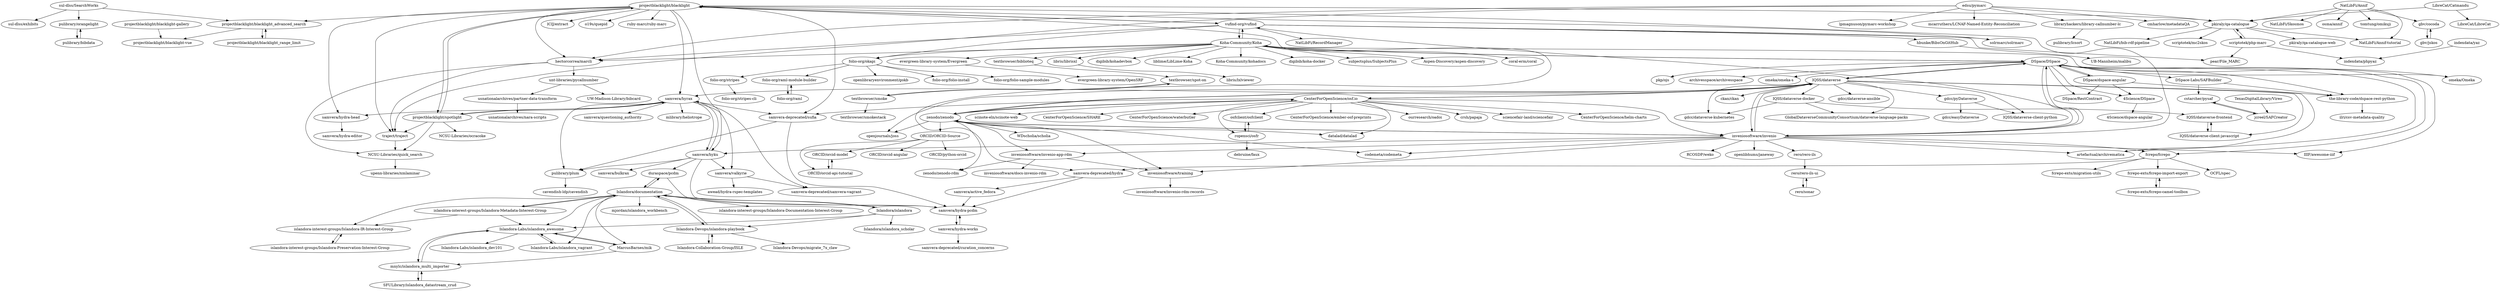 digraph G {
"sul-dlss/SearchWorks" -> "sul-dlss/exhibits"
"sul-dlss/SearchWorks" -> "projectblacklight/blacklight_advanced_search"
"sul-dlss/SearchWorks" -> "pulibrary/orangelight"
"CenterForOpenScience/osf.io" -> "CenterForOpenScience/SHARE"
"CenterForOpenScience/osf.io" -> "IQSS/dataverse"
"CenterForOpenScience/osf.io" -> "CenterForOpenScience/waterbutler"
"CenterForOpenScience/osf.io" -> "zenodo/zenodo"
"CenterForOpenScience/osf.io" -> "osfclient/osfclient"
"CenterForOpenScience/osf.io" -> "inveniosoftware/invenio"
"CenterForOpenScience/osf.io" -> "ropensci/osfr"
"CenterForOpenScience/osf.io" -> "CenterForOpenScience/ember-osf-preprints"
"CenterForOpenScience/osf.io" -> "datalad/datalad" ["e"=1]
"CenterForOpenScience/osf.io" -> "ourresearch/oadoi" ["e"=1]
"CenterForOpenScience/osf.io" -> "crsh/papaja" ["e"=1]
"CenterForOpenScience/osf.io" -> "samvera-deprecated/sufia"
"CenterForOpenScience/osf.io" -> "sciencefair-land/sciencefair" ["e"=1]
"CenterForOpenScience/osf.io" -> "CenterForOpenScience/helm-charts"
"CenterForOpenScience/osf.io" -> "scinote-eln/scinote-web" ["e"=1]
"IQSS/dataverse" -> "IQSS/dataverse-docker"
"IQSS/dataverse" -> "gdcc/pyDataverse"
"IQSS/dataverse" -> "CenterForOpenScience/osf.io"
"IQSS/dataverse" -> "inveniosoftware/invenio"
"IQSS/dataverse" -> "ckan/ckan" ["e"=1]
"IQSS/dataverse" -> "zenodo/zenodo"
"IQSS/dataverse" -> "gdcc/dataverse-kubernetes"
"IQSS/dataverse" -> "artefactual/archivematica" ["e"=1]
"IQSS/dataverse" -> "gdcc/dataverse-ansible"
"IQSS/dataverse" -> "GlobalDataverseCommunityConsortium/dataverse-language-packs"
"IQSS/dataverse" -> "IQSS/dataverse-client-python"
"IQSS/dataverse" -> "DSpace/DSpace"
"IQSS/dataverse" -> "IQSS/dataverse-client-javascript"
"IQSS/dataverse" -> "samvera/hyrax"
"IQSS/dataverse" -> "openjournals/joss" ["e"=1]
"rero/sonar" -> "rero/rero-ils-ui"
"NatLibFi/Annif" -> "NatLibFi/Annif-tutorial"
"NatLibFi/Annif" -> "NatLibFi/Skosmos" ["e"=1]
"NatLibFi/Annif" -> "pkiraly/qa-catalogue"
"NatLibFi/Annif" -> "osma/annif"
"NatLibFi/Annif" -> "tomtung/omikuji" ["e"=1]
"NatLibFi/Annif" -> "gbv/cocoda"
"IQSS/dataverse-docker" -> "gdcc/dataverse-kubernetes"
"IQSS/dataverse-docker" -> "GlobalDataverseCommunityConsortium/dataverse-language-packs"
"IQSS/dataverse-docker" -> "IQSS/dataverse-frontend"
"samvera/hydra-head" -> "samvera/hydra-editor"
"vufind-org/vufind" -> "NatLibFi/RecordManager"
"vufind-org/vufind" -> "projectblacklight/blacklight"
"vufind-org/vufind" -> "solrmarc/solrmarc"
"vufind-org/vufind" -> "folio-org/okapi"
"vufind-org/vufind" -> "Koha-Community/Koha"
"vufind-org/vufind" -> "hectorcorrea/marcli"
"vufind-org/vufind" -> "hbunke/BibsOnGitHub"
"vufind-org/vufind" -> "pear/File_MARC"
"projectblacklight/spotlight" -> "projectblacklight/blacklight"
"projectblacklight/spotlight" -> "NCSU-Libraries/ocracoke"
"projectblacklight/spotlight" -> "NCSU-Libraries/quick_search"
"projectblacklight/spotlight" -> "samvera/hyrax"
"projectblacklight/spotlight" -> "traject/traject"
"Islandora/islandora" -> "Islandora/documentation"
"Islandora/islandora" -> "Islandora/islandora_scholar"
"Islandora/islandora" -> "Islandora-Labs/islandora_awesome"
"Islandora/islandora" -> "Islandora-Devops/islandora-playbook"
"traject/traject" -> "NCSU-Libraries/quick_search"
"inveniosoftware/invenio-app-rdm" -> "inveniosoftware/docs-invenio-rdm"
"inveniosoftware/invenio-app-rdm" -> "zenodo/zenodo-rdm"
"inveniosoftware/invenio-app-rdm" -> "inveniosoftware/training"
"folio-org/stripes" -> "folio-org/stripes-cli"
"gbv/cocoda" -> "gbv/jskos"
"evergreen-library-system/Evergreen" -> "evergreen-library-system/OpenSRF"
"gdcc/pyDataverse" -> "gdcc/easyDataverse"
"gdcc/pyDataverse" -> "IQSS/dataverse-client-python"
"islandora-interest-groups/Islandora-Preservation-Interest-Group" -> "islandora-interest-groups/Islandora-IR-Interest-Group"
"projectblacklight/blacklight-gallery" -> "projectblacklight/blacklight-vue"
"DSpace-Labs/SAFBuilder" -> "cstarcher/pysaf"
"DSpace-Labs/SAFBuilder" -> "the-library-code/dspace-rest-python"
"inveniosoftware/invenio" -> "zenodo/zenodo"
"inveniosoftware/invenio" -> "inveniosoftware/invenio-app-rdm"
"inveniosoftware/invenio" -> "inveniosoftware/training"
"inveniosoftware/invenio" -> "samvera/hyku"
"inveniosoftware/invenio" -> "RCOSDP/weko"
"inveniosoftware/invenio" -> "codemeta/codemeta" ["e"=1]
"inveniosoftware/invenio" -> "DSpace/DSpace"
"inveniosoftware/invenio" -> "vufind-org/vufind"
"inveniosoftware/invenio" -> "fcrepo/fcrepo"
"inveniosoftware/invenio" -> "openlibhums/janeway" ["e"=1]
"inveniosoftware/invenio" -> "artefactual/archivematica" ["e"=1]
"inveniosoftware/invenio" -> "IIIF/awesome-iiif" ["e"=1]
"inveniosoftware/invenio" -> "IQSS/dataverse"
"inveniosoftware/invenio" -> "projectblacklight/blacklight"
"inveniosoftware/invenio" -> "rero/rero-ils"
"ORCID/orcid-model" -> "ORCID/orcid-api-tutorial"
"Islandora/documentation" -> "Islandora-Devops/islandora-playbook"
"Islandora/documentation" -> "islandora-interest-groups/Islandora-Metadata-Interest-Group"
"Islandora/documentation" -> "Islandora/islandora"
"Islandora/documentation" -> "Islandora-Labs/islandora_awesome"
"Islandora/documentation" -> "Islandora-Labs/islandora_vagrant"
"Islandora/documentation" -> "mjordan/islandora_workbench"
"Islandora/documentation" -> "islandora-interest-groups/Islandora-IR-Interest-Group"
"Islandora/documentation" -> "duraspace/pcdm"
"Islandora/documentation" -> "MarcusBarnes/mik"
"Islandora/documentation" -> "islandora-interest-groups/Islandora-Documentation-Interest-Group"
"pulibrary/orangelight" -> "pulibrary/bibdata"
"gbv/jskos" -> "gbv/cocoda"
"samvera/hydra-works" -> "samvera/hydra-pcdm"
"samvera/hydra-works" -> "samvera-deprecated/curation_concerns"
"pulibrary/bibdata" -> "pulibrary/orangelight"
"IQSS/dataverse-client-javascript" -> "IQSS/dataverse-frontend"
"rero/rero-ils-ui" -> "rero/sonar"
"projectblacklight/blacklight" -> "projectblacklight/spotlight"
"projectblacklight/blacklight" -> "samvera/hyrax"
"projectblacklight/blacklight" -> "vufind-org/vufind"
"projectblacklight/blacklight" -> "traject/traject"
"projectblacklight/blacklight" -> "solrmarc/solrmarc"
"projectblacklight/blacklight" -> "samvera/hydra-head"
"projectblacklight/blacklight" -> "samvera-deprecated/sufia"
"projectblacklight/blacklight" -> "samvera/hyku"
"projectblacklight/blacklight" -> "projectblacklight/blacklight_advanced_search"
"projectblacklight/blacklight" -> "ICIJ/extract" ["e"=1]
"projectblacklight/blacklight" -> "o19s/quepid" ["e"=1]
"projectblacklight/blacklight" -> "ruby-marc/ruby-marc"
"projectblacklight/blacklight" -> "samvera-deprecated/hydra"
"projectblacklight/blacklight" -> "pkiraly/qa-catalogue"
"projectblacklight/blacklight" -> "hectorcorrea/marcli"
"DSpace/DSpace" -> "DSpace/dspace-angular"
"DSpace/DSpace" -> "DSpace/RestContract"
"DSpace/DSpace" -> "inveniosoftware/invenio"
"DSpace/DSpace" -> "pkp/ojs" ["e"=1]
"DSpace/DSpace" -> "archivesspace/archivesspace" ["e"=1]
"DSpace/DSpace" -> "the-library-code/dspace-rest-python"
"DSpace/DSpace" -> "fcrepo/fcrepo"
"DSpace/DSpace" -> "artefactual/archivematica" ["e"=1]
"DSpace/DSpace" -> "4Science/DSpace"
"DSpace/DSpace" -> "omeka/omeka-s" ["e"=1]
"DSpace/DSpace" -> "DSpace-Labs/SAFBuilder"
"DSpace/DSpace" -> "Koha-Community/Koha"
"DSpace/DSpace" -> "IQSS/dataverse"
"DSpace/DSpace" -> "omeka/Omeka" ["e"=1]
"DSpace/DSpace" -> "IIIF/awesome-iiif" ["e"=1]
"islandora-interest-groups/Islandora-Metadata-Interest-Group" -> "islandora-interest-groups/Islandora-IR-Interest-Group"
"islandora-interest-groups/Islandora-Metadata-Interest-Group" -> "Islandora-Labs/islandora_awesome"
"islandora-interest-groups/Islandora-Metadata-Interest-Group" -> "Islandora/documentation"
"textbrowser/spot-on" -> "textbrowser/smoke"
"jcreel/SAFCreator" -> "cstarcher/pysaf"
"edsu/pymarc" -> "lpmagnuson/pymarc-workshop"
"edsu/pymarc" -> "pkiraly/qa-catalogue"
"edsu/pymarc" -> "hectorcorrea/marcli"
"edsu/pymarc" -> "mcarruthers/LCNAF-Named-Entity-Reconciliation" ["e"=1]
"edsu/pymarc" -> "libraryhackers/library-callnumber-lc"
"edsu/pymarc" -> "cmharlow/metadataQA" ["e"=1]
"edsu/pymarc" -> "traject/traject"
"textbrowser/biblioteq" -> "textbrowser/spot-on"
"samvera/active_fedora" -> "samvera/hydra-pcdm"
"duraspace/pcdm" -> "samvera/hydra-pcdm"
"duraspace/pcdm" -> "Islandora/documentation"
"libris/librisxl" -> "libris/lxlviewer"
"libraryhackers/library-callnumber-lc" -> "pulibrary/lcsort"
"fcrepo-exts/fcrepo-camel-toolbox" -> "fcrepo-exts/fcrepo-import-export"
"hbunke/BibsOnGitHub" -> "UB-Mannheim/malibu"
"samvera/hydra-pcdm" -> "samvera/hydra-works"
"Islandora-Labs/islandora_vagrant" -> "Islandora-Labs/islandora_awesome"
"MarcusBarnes/mik" -> "mnylc/islandora_multi_importer"
"MarcusBarnes/mik" -> "Islandora-Labs/islandora_awesome"
"ropensci/osfr" -> "debruine/faux"
"ropensci/osfr" -> "osfclient/osfclient"
"scriptotek/php-marc" -> "indexdata/phpyaz"
"scriptotek/php-marc" -> "pear/File_MARC"
"scriptotek/php-marc" -> "pkiraly/qa-catalogue"
"folio-org/okapi" -> "folio-org/folio-install"
"folio-org/okapi" -> "folio-org/stripes"
"folio-org/okapi" -> "folio-org/folio-sample-modules"
"folio-org/okapi" -> "folio-org/raml-module-builder"
"folio-org/okapi" -> "openlibraryenvironment/gokb"
"indexdata/yaz" -> "indexdata/phpyaz"
"the-library-code/dspace-rest-python" -> "ilri/csv-metadata-quality"
"pulibrary/plum" -> "cavendish-ldp/cavendish"
"TexasDigitalLibrary/Vireo" -> "jcreel/SAFCreator"
"islandora-interest-groups/Islandora-IR-Interest-Group" -> "islandora-interest-groups/Islandora-Preservation-Interest-Group"
"Koha-Community/Koha" -> "vufind-org/vufind"
"Koha-Community/Koha" -> "digibib/kohadevbox"
"Koha-Community/Koha" -> "evergreen-library-system/Evergreen"
"Koha-Community/Koha" -> "liblime/LibLime-Koha"
"Koha-Community/Koha" -> "Koha-Community/kohadocs"
"Koha-Community/Koha" -> "folio-org/okapi"
"Koha-Community/Koha" -> "digibib/koha-docker"
"Koha-Community/Koha" -> "textbrowser/biblioteq"
"Koha-Community/Koha" -> "subjectsplus/SubjectsPlus"
"Koha-Community/Koha" -> "Aspen-Discovery/aspen-discovery"
"Koha-Community/Koha" -> "coral-erm/coral"
"Koha-Community/Koha" -> "omeka/Omeka" ["e"=1]
"Koha-Community/Koha" -> "DSpace/DSpace"
"Koha-Community/Koha" -> "hectorcorrea/marcli"
"Koha-Community/Koha" -> "libris/librisxl"
"samvera/hyku" -> "samvera/hyrax"
"samvera/hyku" -> "duraspace/pcdm"
"samvera/hyku" -> "samvera/valkyrie"
"samvera/hyku" -> "samvera/bulkrax"
"samvera/hyku" -> "pulibrary/plum"
"samvera/hyku" -> "samvera/hydra-pcdm"
"cstarcher/pysaf" -> "jcreel/SAFCreator"
"IQSS/dataverse-frontend" -> "IQSS/dataverse-client-javascript"
"NCSU-Libraries/quick_search" -> "upenn-libraries/xmlaminar"
"Islandora-Labs/islandora_awesome" -> "mnylc/islandora_multi_importer"
"Islandora-Labs/islandora_awesome" -> "Islandora-Labs/islandora_dev101"
"Islandora-Labs/islandora_awesome" -> "MarcusBarnes/mik"
"Islandora-Labs/islandora_awesome" -> "Islandora-Labs/islandora_vagrant"
"SFULibrary/islandora_datastream_crud" -> "mnylc/islandora_multi_importer"
"mnylc/islandora_multi_importer" -> "SFULibrary/islandora_datastream_crud"
"mnylc/islandora_multi_importer" -> "Islandora-Labs/islandora_awesome"
"folio-org/raml-module-builder" -> "folio-org/raml"
"4Science/DSpace" -> "4Science/dspace-angular"
"projectblacklight/blacklight_advanced_search" -> "projectblacklight/blacklight_range_limit"
"projectblacklight/blacklight_advanced_search" -> "projectblacklight/blacklight-vue"
"samvera/valkyrie" -> "samvera-deprecated/samvera-vagrant"
"samvera/valkyrie" -> "awead/hydra-rspec-templates"
"fcrepo-exts/fcrepo-import-export" -> "fcrepo-exts/fcrepo-camel-toolbox"
"folio-org/raml" -> "folio-org/raml-module-builder"
"projectblacklight/blacklight_range_limit" -> "projectblacklight/blacklight_advanced_search"
"DSpace/dspace-angular" -> "DSpace/DSpace"
"DSpace/dspace-angular" -> "DSpace/RestContract"
"DSpace/dspace-angular" -> "the-library-code/dspace-rest-python"
"DSpace/dspace-angular" -> "4Science/DSpace"
"samvera/hyrax" -> "samvera/hyku"
"samvera/hyrax" -> "samvera/valkyrie"
"samvera/hyrax" -> "pulibrary/plum"
"samvera/hyrax" -> "samvera/hydra-head"
"samvera/hyrax" -> "projectblacklight/spotlight"
"samvera/hyrax" -> "samvera-deprecated/sufia"
"samvera/hyrax" -> "samvera-deprecated/samvera-vagrant"
"samvera/hyrax" -> "samvera/questioning_authority"
"samvera/hyrax" -> "mlibrary/heliotrope"
"samvera-deprecated/sufia" -> "samvera/hydra-pcdm"
"samvera-deprecated/sufia" -> "pulibrary/plum"
"fcrepo/fcrepo" -> "samvera-deprecated/hydra"
"fcrepo/fcrepo" -> "OCFL/spec"
"fcrepo/fcrepo" -> "fcrepo-exts/fcrepo-import-export"
"fcrepo/fcrepo" -> "fcrepo-exts/migration-utils"
"textbrowser/smoke" -> "textbrowser/smokestack"
"textbrowser/smoke" -> "textbrowser/spot-on"
"usnationalarchives/partner-data-transform" -> "usnationalarchives/nara-scripts"
"LibreCat/Catmandu" -> "pkiraly/qa-catalogue"
"LibreCat/Catmandu" -> "LibreCat/LibreCat"
"unt-libraries/pycallnumber" -> "usnationalarchives/partner-data-transform"
"unt-libraries/pycallnumber" -> "UW-Madison-Library/bibcard"
"osfclient/osfclient" -> "ropensci/osfr"
"ORCID/ORCID-Source" -> "ORCID/orcid-model"
"ORCID/ORCID-Source" -> "ORCID/orcid-api-tutorial"
"ORCID/ORCID-Source" -> "ORCID/python-orcid" ["e"=1]
"ORCID/ORCID-Source" -> "ORCID/orcid-angular"
"zenodo/zenodo" -> "inveniosoftware/invenio"
"zenodo/zenodo" -> "openjournals/joss" ["e"=1]
"zenodo/zenodo" -> "codemeta/codemeta" ["e"=1]
"zenodo/zenodo" -> "zenodo/zenodo-rdm"
"zenodo/zenodo" -> "IQSS/dataverse"
"zenodo/zenodo" -> "CenterForOpenScience/osf.io"
"zenodo/zenodo" -> "inveniosoftware/invenio-app-rdm"
"zenodo/zenodo" -> "ORCID/ORCID-Source"
"zenodo/zenodo" -> "inveniosoftware/training"
"zenodo/zenodo" -> "WDscholia/scholia" ["e"=1]
"zenodo/zenodo" -> "datalad/datalad" ["e"=1]
"pkiraly/qa-catalogue" -> "pkiraly/qa-catalogue-web"
"pkiraly/qa-catalogue" -> "scriptotek/php-marc"
"pkiraly/qa-catalogue" -> "NatLibFi/bib-rdf-pipeline"
"pkiraly/qa-catalogue" -> "NatLibFi/Annif-tutorial"
"pkiraly/qa-catalogue" -> "scriptotek/mc2skos"
"rero/rero-ils" -> "rero/rero-ils-ui"
"inveniosoftware/training" -> "inveniosoftware/invenio-rdm-records"
"hectorcorrea/marcli" -> "traject/traject"
"hectorcorrea/marcli" -> "unt-libraries/pycallnumber"
"hectorcorrea/marcli" -> "NCSU-Libraries/quick_search"
"samvera-deprecated/hydra" -> "samvera/active_fedora"
"samvera-deprecated/hydra" -> "samvera/hydra-pcdm"
"Islandora-Devops/islandora-playbook" -> "Islandora-Collaboration-Group/ISLE"
"Islandora-Devops/islandora-playbook" -> "Islandora-Devops/migrate_7x_claw"
"Islandora-Devops/islandora-playbook" -> "Islandora/documentation"
"Islandora-Collaboration-Group/ISLE" -> "Islandora-Devops/islandora-playbook"
"ORCID/orcid-api-tutorial" -> "ORCID/orcid-model"
"sul-dlss/SearchWorks" ["l"="39.47,34.753"]
"sul-dlss/exhibits" ["l"="39.496,34.752"]
"projectblacklight/blacklight_advanced_search" ["l"="39.428,34.78"]
"pulibrary/orangelight" ["l"="39.494,34.734"]
"CenterForOpenScience/osf.io" ["l"="39.27,34.687"]
"CenterForOpenScience/SHARE" ["l"="39.235,34.666"]
"IQSS/dataverse" ["l"="39.277,34.727"]
"CenterForOpenScience/waterbutler" ["l"="39.3,34.662"]
"zenodo/zenodo" ["l"="39.236,34.712"]
"osfclient/osfclient" ["l"="39.287,34.643"]
"inveniosoftware/invenio" ["l"="39.269,34.76"]
"ropensci/osfr" ["l"="39.277,34.627"]
"CenterForOpenScience/ember-osf-preprints" ["l"="39.267,34.661"]
"datalad/datalad" ["l"="61.722,35.371"]
"ourresearch/oadoi" ["l"="-34.297,16.364"]
"crsh/papaja" ["l"="40.553,35.598"]
"samvera-deprecated/sufia" ["l"="39.336,34.765"]
"sciencefair-land/sciencefair" ["l"="-3.277,22.024"]
"CenterForOpenScience/helm-charts" ["l"="39.248,34.646"]
"scinote-eln/scinote-web" ["l"="40.872,37.95"]
"IQSS/dataverse-docker" ["l"="39.306,34.702"]
"gdcc/pyDataverse" ["l"="39.328,34.697"]
"ckan/ckan" ["l"="-4.431,-42.321"]
"gdcc/dataverse-kubernetes" ["l"="39.304,34.719"]
"artefactual/archivematica" ["l"="-36.802,20.878"]
"gdcc/dataverse-ansible" ["l"="39.265,34.71"]
"GlobalDataverseCommunityConsortium/dataverse-language-packs" ["l"="39.289,34.708"]
"IQSS/dataverse-client-python" ["l"="39.319,34.713"]
"DSpace/DSpace" ["l"="39.231,34.779"]
"IQSS/dataverse-client-javascript" ["l"="39.296,34.695"]
"samvera/hyrax" ["l"="39.334,34.786"]
"openjournals/joss" ["l"="41.01,35.254"]
"rero/sonar" ["l"="39.208,34.819"]
"rero/rero-ils-ui" ["l"="39.225,34.812"]
"NatLibFi/Annif" ["l"="39.384,34.94"]
"NatLibFi/Annif-tutorial" ["l"="39.389,34.918"]
"NatLibFi/Skosmos" ["l"="-1.733,-41.953"]
"pkiraly/qa-catalogue" ["l"="39.405,34.89"]
"osma/annif" ["l"="39.367,34.955"]
"tomtung/omikuji" ["l"="51.71,31.019"]
"gbv/cocoda" ["l"="39.377,34.975"]
"IQSS/dataverse-frontend" ["l"="39.311,34.683"]
"samvera/hydra-head" ["l"="39.317,34.802"]
"samvera/hydra-editor" ["l"="39.29,34.807"]
"vufind-org/vufind" ["l"="39.303,34.847"]
"NatLibFi/RecordManager" ["l"="39.297,34.869"]
"projectblacklight/blacklight" ["l"="39.351,34.815"]
"solrmarc/solrmarc" ["l"="39.328,34.84"]
"folio-org/okapi" ["l"="39.266,34.902"]
"Koha-Community/Koha" ["l"="39.243,34.854"]
"hectorcorrea/marcli" ["l"="39.357,34.845"]
"hbunke/BibsOnGitHub" ["l"="39.316,34.881"]
"pear/File_MARC" ["l"="39.357,34.868"]
"projectblacklight/spotlight" ["l"="39.372,34.8"]
"NCSU-Libraries/ocracoke" ["l"="39.405,34.782"]
"NCSU-Libraries/quick_search" ["l"="39.394,34.822"]
"traject/traject" ["l"="39.381,34.83"]
"Islandora/islandora" ["l"="39.477,34.959"]
"Islandora/documentation" ["l"="39.449,34.939"]
"Islandora/islandora_scholar" ["l"="39.5,34.974"]
"Islandora-Labs/islandora_awesome" ["l"="39.456,34.975"]
"Islandora-Devops/islandora-playbook" ["l"="39.486,34.944"]
"inveniosoftware/invenio-app-rdm" ["l"="39.211,34.729"]
"inveniosoftware/docs-invenio-rdm" ["l"="39.175,34.724"]
"zenodo/zenodo-rdm" ["l"="39.198,34.705"]
"inveniosoftware/training" ["l"="39.229,34.74"]
"folio-org/stripes" ["l"="39.269,34.938"]
"folio-org/stripes-cli" ["l"="39.267,34.958"]
"gbv/jskos" ["l"="39.372,34.994"]
"evergreen-library-system/Evergreen" ["l"="39.184,34.858"]
"evergreen-library-system/OpenSRF" ["l"="39.158,34.859"]
"gdcc/easyDataverse" ["l"="39.351,34.678"]
"islandora-interest-groups/Islandora-Preservation-Interest-Group" ["l"="39.487,34.929"]
"islandora-interest-groups/Islandora-IR-Interest-Group" ["l"="39.472,34.937"]
"projectblacklight/blacklight-gallery" ["l"="39.48,34.777"]
"projectblacklight/blacklight-vue" ["l"="39.457,34.777"]
"DSpace-Labs/SAFBuilder" ["l"="39.168,34.766"]
"cstarcher/pysaf" ["l"="39.123,34.762"]
"the-library-code/dspace-rest-python" ["l"="39.184,34.77"]
"samvera/hyku" ["l"="39.331,34.808"]
"RCOSDP/weko" ["l"="39.267,34.781"]
"codemeta/codemeta" ["l"="41.292,35.166"]
"fcrepo/fcrepo" ["l"="39.316,34.75"]
"openlibhums/janeway" ["l"="-3.29,21.929"]
"IIIF/awesome-iiif" ["l"="-52.103,-11.592"]
"rero/rero-ils" ["l"="39.249,34.798"]
"ORCID/orcid-model" ["l"="39.131,34.656"]
"ORCID/orcid-api-tutorial" ["l"="39.141,34.645"]
"islandora-interest-groups/Islandora-Metadata-Interest-Group" ["l"="39.457,34.954"]
"Islandora-Labs/islandora_vagrant" ["l"="39.44,34.968"]
"mjordan/islandora_workbench" ["l"="39.428,34.955"]
"duraspace/pcdm" ["l"="39.394,34.876"]
"MarcusBarnes/mik" ["l"="39.472,34.974"]
"islandora-interest-groups/Islandora-Documentation-Interest-Group" ["l"="39.429,34.94"]
"pulibrary/bibdata" ["l"="39.508,34.724"]
"samvera/hydra-works" ["l"="39.371,34.835"]
"samvera/hydra-pcdm" ["l"="39.368,34.812"]
"samvera-deprecated/curation_concerns" ["l"="39.378,34.854"]
"ICIJ/extract" ["l"="-5.026,-41.212"]
"o19s/quepid" ["l"="-2.344,8.837"]
"ruby-marc/ruby-marc" ["l"="39.395,34.805"]
"samvera-deprecated/hydra" ["l"="39.36,34.782"]
"DSpace/dspace-angular" ["l"="39.198,34.781"]
"DSpace/RestContract" ["l"="39.205,34.797"]
"pkp/ojs" ["l"="24.671,-26.227"]
"archivesspace/archivesspace" ["l"="-36.753,20.846"]
"4Science/DSpace" ["l"="39.181,34.793"]
"omeka/omeka-s" ["l"="-52.154,-11.536"]
"omeka/Omeka" ["l"="-52.179,-11.521"]
"textbrowser/spot-on" ["l"="39.131,34.925"]
"textbrowser/smoke" ["l"="39.109,34.94"]
"jcreel/SAFCreator" ["l"="39.099,34.76"]
"edsu/pymarc" ["l"="39.408,34.848"]
"lpmagnuson/pymarc-workshop" ["l"="39.428,34.833"]
"mcarruthers/LCNAF-Named-Entity-Reconciliation" ["l"="-0.864,-42.19"]
"libraryhackers/library-callnumber-lc" ["l"="39.449,34.832"]
"cmharlow/metadataQA" ["l"="-0.829,-42.23"]
"textbrowser/biblioteq" ["l"="39.171,34.9"]
"samvera/active_fedora" ["l"="39.385,34.786"]
"libris/librisxl" ["l"="39.229,34.892"]
"libris/lxlviewer" ["l"="39.216,34.909"]
"pulibrary/lcsort" ["l"="39.474,34.822"]
"fcrepo-exts/fcrepo-camel-toolbox" ["l"="39.377,34.725"]
"fcrepo-exts/fcrepo-import-export" ["l"="39.358,34.734"]
"UB-Mannheim/malibu" ["l"="39.32,34.903"]
"mnylc/islandora_multi_importer" ["l"="39.47,34.993"]
"debruine/faux" ["l"="39.28,34.596"]
"scriptotek/php-marc" ["l"="39.415,34.876"]
"indexdata/phpyaz" ["l"="39.456,34.875"]
"folio-org/folio-install" ["l"="39.265,34.923"]
"folio-org/folio-sample-modules" ["l"="39.246,34.916"]
"folio-org/raml-module-builder" ["l"="39.245,34.933"]
"openlibraryenvironment/gokb" ["l"="39.284,34.921"]
"indexdata/yaz" ["l"="39.489,34.874"]
"ilri/csv-metadata-quality" ["l"="39.154,34.774"]
"pulibrary/plum" ["l"="39.32,34.777"]
"cavendish-ldp/cavendish" ["l"="39.304,34.766"]
"TexasDigitalLibrary/Vireo" ["l"="39.07,34.759"]
"digibib/kohadevbox" ["l"="39.245,34.879"]
"liblime/LibLime-Koha" ["l"="39.202,34.882"]
"Koha-Community/kohadocs" ["l"="39.231,34.839"]
"digibib/koha-docker" ["l"="39.224,34.875"]
"subjectsplus/SubjectsPlus" ["l"="39.263,34.873"]
"Aspen-Discovery/aspen-discovery" ["l"="39.211,34.844"]
"coral-erm/coral" ["l"="39.209,34.86"]
"samvera/valkyrie" ["l"="39.306,34.809"]
"samvera/bulkrax" ["l"="39.316,34.824"]
"upenn-libraries/xmlaminar" ["l"="39.421,34.814"]
"Islandora-Labs/islandora_dev101" ["l"="39.449,34.996"]
"SFULibrary/islandora_datastream_crud" ["l"="39.477,35.009"]
"folio-org/raml" ["l"="39.236,34.947"]
"4Science/dspace-angular" ["l"="39.153,34.801"]
"projectblacklight/blacklight_range_limit" ["l"="39.44,34.768"]
"samvera-deprecated/samvera-vagrant" ["l"="39.306,34.794"]
"awead/hydra-rspec-templates" ["l"="39.286,34.821"]
"samvera/questioning_authority" ["l"="39.367,34.761"]
"mlibrary/heliotrope" ["l"="39.302,34.781"]
"OCFL/spec" ["l"="39.344,34.724"]
"fcrepo-exts/migration-utils" ["l"="39.337,34.739"]
"textbrowser/smokestack" ["l"="39.086,34.954"]
"usnationalarchives/partner-data-transform" ["l"="39.473,34.843"]
"usnationalarchives/nara-scripts" ["l"="39.499,34.84"]
"LibreCat/Catmandu" ["l"="39.46,34.898"]
"LibreCat/LibreCat" ["l"="39.494,34.902"]
"unt-libraries/pycallnumber" ["l"="39.433,34.85"]
"UW-Madison-Library/bibcard" ["l"="39.462,34.854"]
"ORCID/ORCID-Source" ["l"="39.167,34.663"]
"ORCID/python-orcid" ["l"="-34.222,16.088"]
"ORCID/orcid-angular" ["l"="39.164,34.638"]
"WDscholia/scholia" ["l"="-1.003,-42.222"]
"pkiraly/qa-catalogue-web" ["l"="39.428,34.893"]
"NatLibFi/bib-rdf-pipeline" ["l"="39.426,34.908"]
"scriptotek/mc2skos" ["l"="39.408,34.91"]
"inveniosoftware/invenio-rdm-records" ["l"="39.201,34.745"]
"Islandora-Collaboration-Group/ISLE" ["l"="39.51,34.941"]
"Islandora-Devops/migrate_7x_claw" ["l"="39.508,34.955"]
}